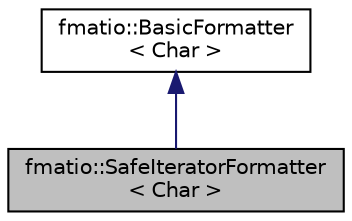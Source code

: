 digraph "fmatio::SafeIteratorFormatter&lt; Char &gt;"
{
 // LATEX_PDF_SIZE
  edge [fontname="Helvetica",fontsize="10",labelfontname="Helvetica",labelfontsize="10"];
  node [fontname="Helvetica",fontsize="10",shape=record];
  Node1 [label="fmatio::SafeIteratorFormatter\l\< Char \>",height=0.2,width=0.4,color="black", fillcolor="grey75", style="filled", fontcolor="black",tooltip=" "];
  Node2 -> Node1 [dir="back",color="midnightblue",fontsize="10",style="solid",fontname="Helvetica"];
  Node2 [label="fmatio::BasicFormatter\l\< Char \>",height=0.2,width=0.4,color="black", fillcolor="white", style="filled",URL="$classfmatio_1_1BasicFormatter.html",tooltip=" "];
}
